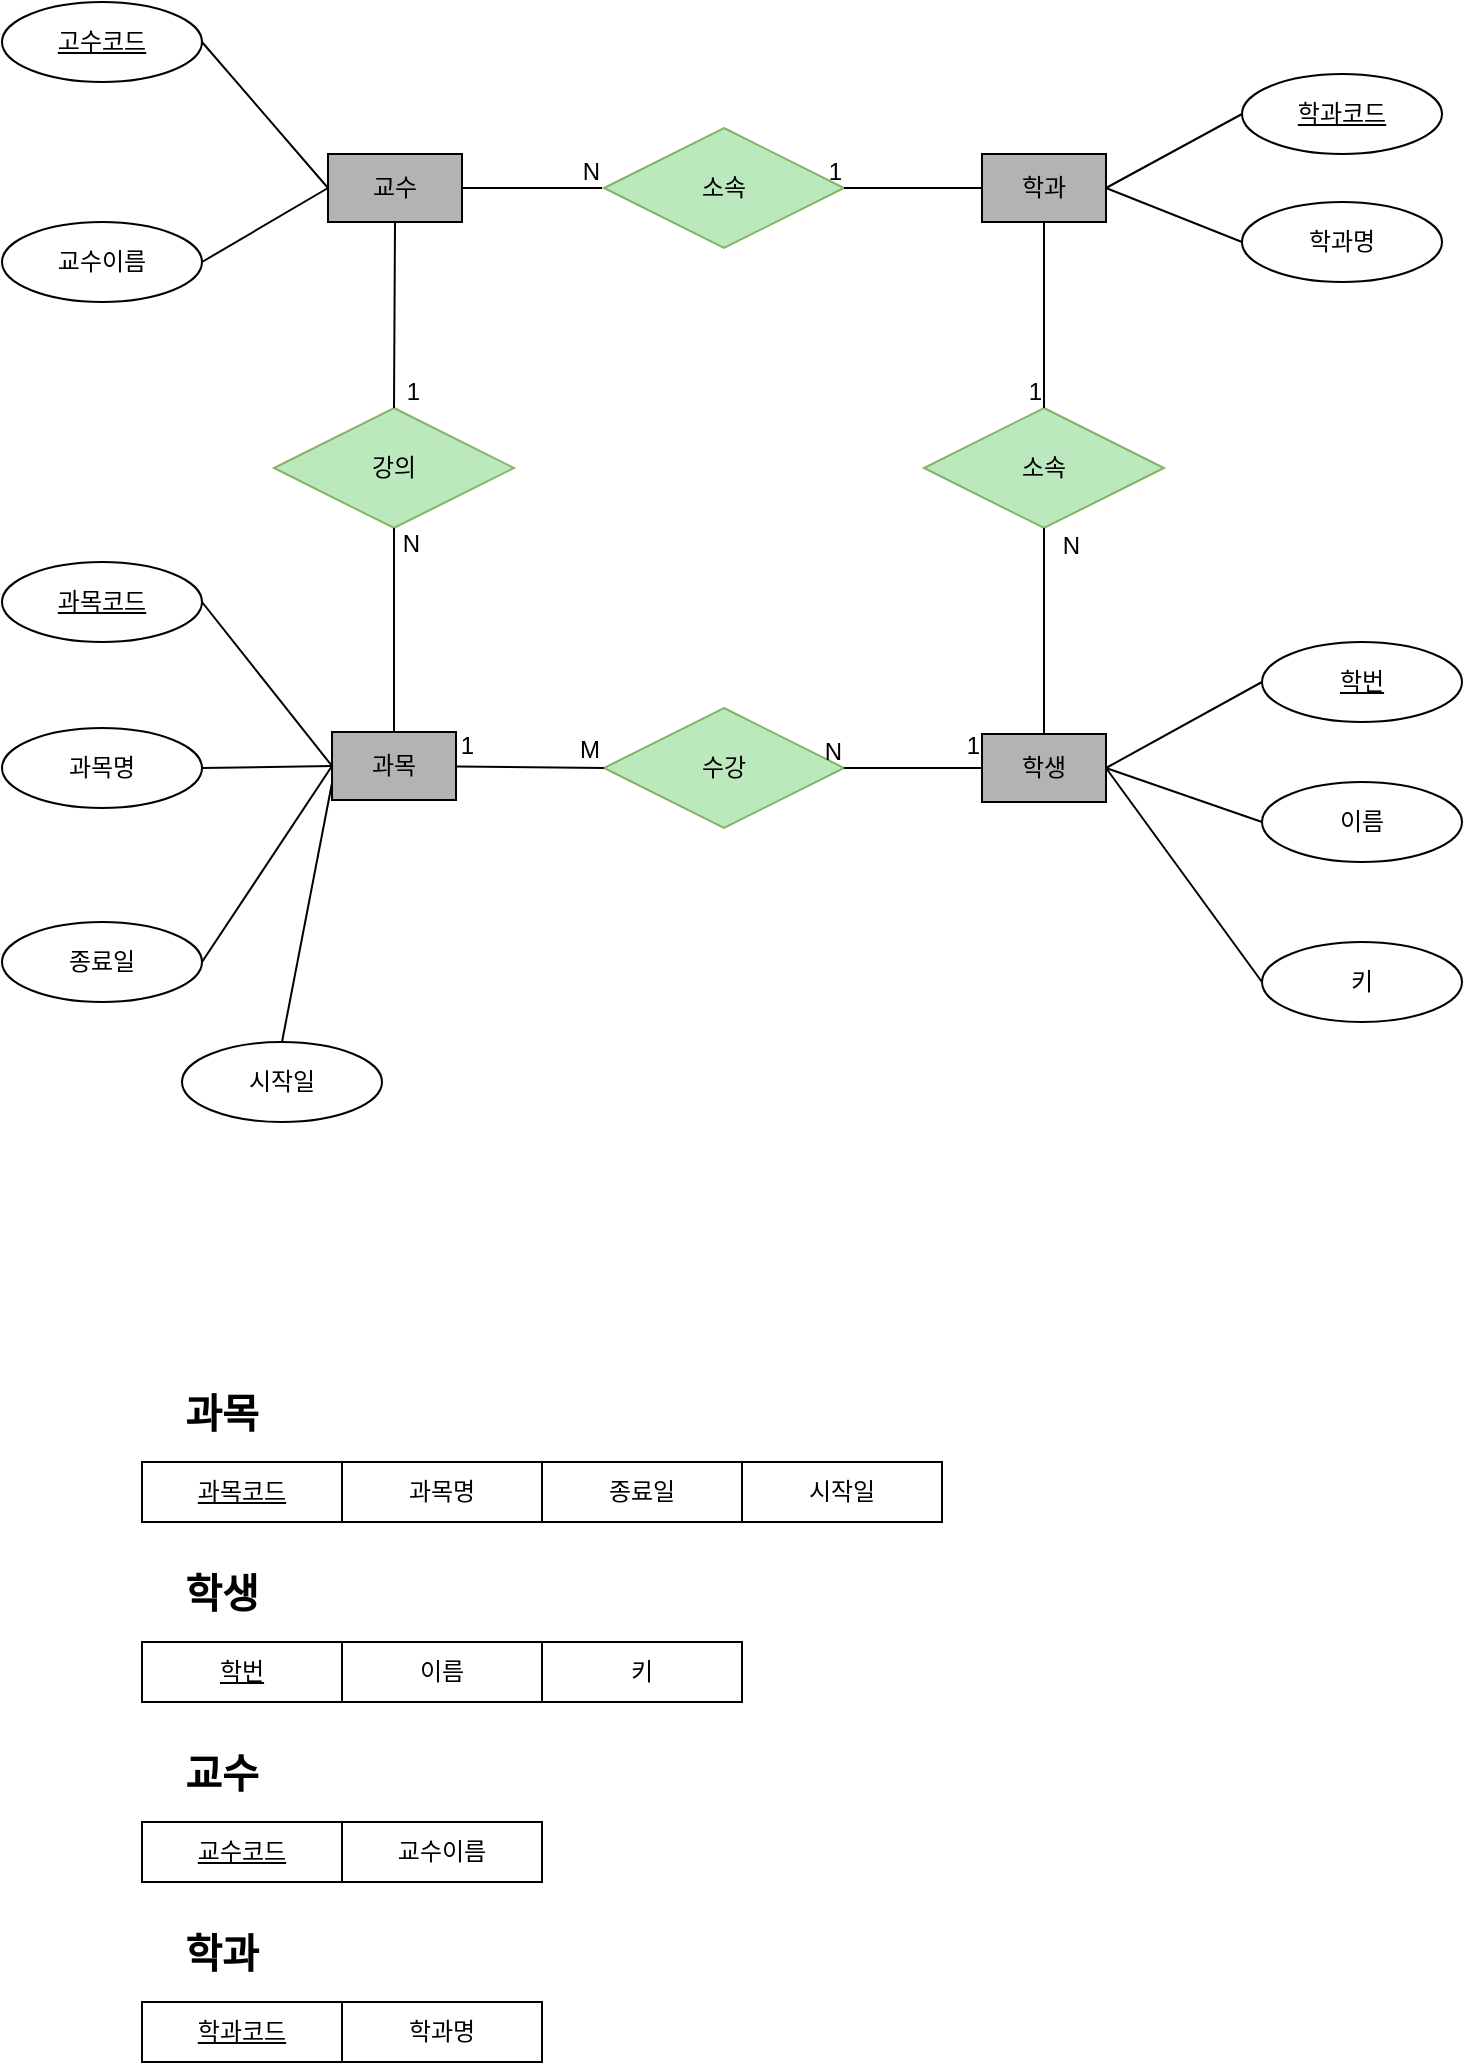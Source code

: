 <mxfile version="21.6.1" type="github">
  <diagram name="페이지-1" id="x8zYphnTg6vH7WmlH0NH">
    <mxGraphModel dx="690" dy="1077" grid="1" gridSize="10" guides="1" tooltips="1" connect="1" arrows="1" fold="1" page="1" pageScale="1" pageWidth="827" pageHeight="1169" math="0" shadow="0">
      <root>
        <mxCell id="0" />
        <mxCell id="1" parent="0" />
        <mxCell id="AXUqumqyjx2b5oFcDqsQ-6" value="학과" style="whiteSpace=wrap;html=1;align=center;fillColor=#B3B3B3;fillStyle=auto;" vertex="1" parent="1">
          <mxGeometry x="1080" y="936" width="62" height="34" as="geometry" />
        </mxCell>
        <mxCell id="AXUqumqyjx2b5oFcDqsQ-9" value="강의" style="shape=rhombus;perimeter=rhombusPerimeter;whiteSpace=wrap;html=1;align=center;fillColor=#BCE8BD;gradientColor=none;strokeColor=#82b366;" vertex="1" parent="1">
          <mxGeometry x="726" y="1063" width="120" height="60" as="geometry" />
        </mxCell>
        <mxCell id="AXUqumqyjx2b5oFcDqsQ-10" value="소속" style="shape=rhombus;perimeter=rhombusPerimeter;whiteSpace=wrap;html=1;align=center;fillColor=#BCE8BD;gradientColor=none;strokeColor=#82b366;" vertex="1" parent="1">
          <mxGeometry x="1051" y="1063" width="120" height="60" as="geometry" />
        </mxCell>
        <mxCell id="AXUqumqyjx2b5oFcDqsQ-11" value="수강" style="shape=rhombus;perimeter=rhombusPerimeter;whiteSpace=wrap;html=1;align=center;fillColor=#BCE8BD;gradientColor=none;strokeColor=#82b366;" vertex="1" parent="1">
          <mxGeometry x="891" y="1213" width="120" height="60" as="geometry" />
        </mxCell>
        <mxCell id="AXUqumqyjx2b5oFcDqsQ-12" value="소속" style="shape=rhombus;perimeter=rhombusPerimeter;whiteSpace=wrap;html=1;align=center;fillColor=#BCE8BD;gradientColor=none;strokeColor=#82b366;" vertex="1" parent="1">
          <mxGeometry x="891" y="923" width="120" height="60" as="geometry" />
        </mxCell>
        <mxCell id="AXUqumqyjx2b5oFcDqsQ-15" value="학생" style="whiteSpace=wrap;html=1;align=center;fillColor=#B3B3B3;fillStyle=auto;" vertex="1" parent="1">
          <mxGeometry x="1080" y="1226" width="62" height="34" as="geometry" />
        </mxCell>
        <mxCell id="AXUqumqyjx2b5oFcDqsQ-17" value="&lt;u&gt;고수코드&lt;/u&gt;" style="ellipse;whiteSpace=wrap;html=1;align=center;" vertex="1" parent="1">
          <mxGeometry x="590" y="860" width="100" height="40" as="geometry" />
        </mxCell>
        <mxCell id="AXUqumqyjx2b5oFcDqsQ-19" value="교수이름" style="ellipse;whiteSpace=wrap;html=1;align=center;" vertex="1" parent="1">
          <mxGeometry x="590" y="970" width="100" height="40" as="geometry" />
        </mxCell>
        <mxCell id="AXUqumqyjx2b5oFcDqsQ-20" value="&lt;u&gt;과목코드&lt;/u&gt;" style="ellipse;whiteSpace=wrap;html=1;align=center;" vertex="1" parent="1">
          <mxGeometry x="590" y="1140" width="100" height="40" as="geometry" />
        </mxCell>
        <mxCell id="AXUqumqyjx2b5oFcDqsQ-21" value="과목명" style="ellipse;whiteSpace=wrap;html=1;align=center;" vertex="1" parent="1">
          <mxGeometry x="590" y="1223" width="100" height="40" as="geometry" />
        </mxCell>
        <mxCell id="AXUqumqyjx2b5oFcDqsQ-23" value="종료일" style="ellipse;whiteSpace=wrap;html=1;align=center;" vertex="1" parent="1">
          <mxGeometry x="590" y="1320" width="100" height="40" as="geometry" />
        </mxCell>
        <mxCell id="AXUqumqyjx2b5oFcDqsQ-24" value="시작일" style="ellipse;whiteSpace=wrap;html=1;align=center;" vertex="1" parent="1">
          <mxGeometry x="680" y="1380" width="100" height="40" as="geometry" />
        </mxCell>
        <mxCell id="AXUqumqyjx2b5oFcDqsQ-25" value="키" style="ellipse;whiteSpace=wrap;html=1;align=center;" vertex="1" parent="1">
          <mxGeometry x="1220" y="1330" width="100" height="40" as="geometry" />
        </mxCell>
        <mxCell id="AXUqumqyjx2b5oFcDqsQ-26" value="이름" style="ellipse;whiteSpace=wrap;html=1;align=center;" vertex="1" parent="1">
          <mxGeometry x="1220" y="1250" width="100" height="40" as="geometry" />
        </mxCell>
        <mxCell id="AXUqumqyjx2b5oFcDqsQ-27" value="&lt;u&gt;학번&lt;/u&gt;" style="ellipse;whiteSpace=wrap;html=1;align=center;" vertex="1" parent="1">
          <mxGeometry x="1220" y="1180" width="100" height="40" as="geometry" />
        </mxCell>
        <mxCell id="AXUqumqyjx2b5oFcDqsQ-28" value="&lt;u&gt;학과코드&lt;/u&gt;" style="ellipse;whiteSpace=wrap;html=1;align=center;" vertex="1" parent="1">
          <mxGeometry x="1210" y="896" width="100" height="40" as="geometry" />
        </mxCell>
        <mxCell id="AXUqumqyjx2b5oFcDqsQ-29" value="학과명" style="ellipse;whiteSpace=wrap;html=1;align=center;" vertex="1" parent="1">
          <mxGeometry x="1210" y="960" width="100" height="40" as="geometry" />
        </mxCell>
        <mxCell id="AXUqumqyjx2b5oFcDqsQ-30" value="" style="endArrow=none;html=1;rounded=0;exitX=0;exitY=0.5;exitDx=0;exitDy=0;entryX=1;entryY=0.5;entryDx=0;entryDy=0;" edge="1" parent="1" source="AXUqumqyjx2b5oFcDqsQ-6" target="AXUqumqyjx2b5oFcDqsQ-12">
          <mxGeometry relative="1" as="geometry">
            <mxPoint x="1061" y="1020.0" as="sourcePoint" />
            <mxPoint x="1000" y="990" as="targetPoint" />
          </mxGeometry>
        </mxCell>
        <mxCell id="AXUqumqyjx2b5oFcDqsQ-31" value="1" style="resizable=0;html=1;whiteSpace=wrap;align=right;verticalAlign=bottom;" connectable="0" vertex="1" parent="AXUqumqyjx2b5oFcDqsQ-30">
          <mxGeometry x="1" relative="1" as="geometry" />
        </mxCell>
        <mxCell id="AXUqumqyjx2b5oFcDqsQ-32" value="" style="endArrow=none;html=1;rounded=0;exitX=0.5;exitY=1;exitDx=0;exitDy=0;entryX=0.5;entryY=0;entryDx=0;entryDy=0;" edge="1" parent="1" source="AXUqumqyjx2b5oFcDqsQ-47" target="AXUqumqyjx2b5oFcDqsQ-9">
          <mxGeometry relative="1" as="geometry">
            <mxPoint x="787" y="970.0" as="sourcePoint" />
            <mxPoint x="810" y="1060" as="targetPoint" />
          </mxGeometry>
        </mxCell>
        <mxCell id="AXUqumqyjx2b5oFcDqsQ-33" value="N" style="resizable=0;html=1;whiteSpace=wrap;align=right;verticalAlign=bottom;" connectable="0" vertex="1" parent="AXUqumqyjx2b5oFcDqsQ-32">
          <mxGeometry x="1" relative="1" as="geometry">
            <mxPoint x="14" y="77" as="offset" />
          </mxGeometry>
        </mxCell>
        <mxCell id="AXUqumqyjx2b5oFcDqsQ-34" value="" style="endArrow=none;html=1;rounded=0;exitX=1;exitY=0.5;exitDx=0;exitDy=0;" edge="1" parent="1" source="AXUqumqyjx2b5oFcDqsQ-47">
          <mxGeometry relative="1" as="geometry">
            <mxPoint x="830" y="953.0" as="sourcePoint" />
            <mxPoint x="890" y="953" as="targetPoint" />
          </mxGeometry>
        </mxCell>
        <mxCell id="AXUqumqyjx2b5oFcDqsQ-35" value="N" style="resizable=0;html=1;whiteSpace=wrap;align=right;verticalAlign=bottom;" connectable="0" vertex="1" parent="AXUqumqyjx2b5oFcDqsQ-34">
          <mxGeometry x="1" relative="1" as="geometry" />
        </mxCell>
        <mxCell id="AXUqumqyjx2b5oFcDqsQ-36" value="" style="endArrow=none;html=1;rounded=0;exitX=0;exitY=0.5;exitDx=0;exitDy=0;entryX=1;entryY=0.5;entryDx=0;entryDy=0;" edge="1" parent="1" source="AXUqumqyjx2b5oFcDqsQ-15" target="AXUqumqyjx2b5oFcDqsQ-11">
          <mxGeometry relative="1" as="geometry">
            <mxPoint x="837" y="1210" as="sourcePoint" />
            <mxPoint x="890" y="1210" as="targetPoint" />
          </mxGeometry>
        </mxCell>
        <mxCell id="AXUqumqyjx2b5oFcDqsQ-37" value="N" style="resizable=0;html=1;whiteSpace=wrap;align=right;verticalAlign=bottom;" connectable="0" vertex="1" parent="AXUqumqyjx2b5oFcDqsQ-36">
          <mxGeometry x="1" relative="1" as="geometry" />
        </mxCell>
        <mxCell id="AXUqumqyjx2b5oFcDqsQ-38" value="" style="endArrow=none;html=1;rounded=0;entryX=0;entryY=0.5;entryDx=0;entryDy=0;" edge="1" parent="1" source="AXUqumqyjx2b5oFcDqsQ-50" target="AXUqumqyjx2b5oFcDqsQ-11">
          <mxGeometry relative="1" as="geometry">
            <mxPoint x="820" y="1243" as="sourcePoint" />
            <mxPoint x="1040" y="1080" as="targetPoint" />
          </mxGeometry>
        </mxCell>
        <mxCell id="AXUqumqyjx2b5oFcDqsQ-39" value="M" style="resizable=0;html=1;whiteSpace=wrap;align=right;verticalAlign=bottom;" connectable="0" vertex="1" parent="AXUqumqyjx2b5oFcDqsQ-38">
          <mxGeometry x="1" relative="1" as="geometry" />
        </mxCell>
        <mxCell id="AXUqumqyjx2b5oFcDqsQ-40" value="" style="endArrow=none;html=1;rounded=0;exitX=0.5;exitY=0;exitDx=0;exitDy=0;entryX=0.5;entryY=1;entryDx=0;entryDy=0;" edge="1" parent="1" source="AXUqumqyjx2b5oFcDqsQ-15" target="AXUqumqyjx2b5oFcDqsQ-10">
          <mxGeometry relative="1" as="geometry">
            <mxPoint x="1061" y="1170" as="sourcePoint" />
            <mxPoint x="1011" y="1170" as="targetPoint" />
          </mxGeometry>
        </mxCell>
        <mxCell id="AXUqumqyjx2b5oFcDqsQ-41" value="N" style="resizable=0;html=1;whiteSpace=wrap;align=right;verticalAlign=bottom;" connectable="0" vertex="1" parent="AXUqumqyjx2b5oFcDqsQ-40">
          <mxGeometry x="1" relative="1" as="geometry">
            <mxPoint x="19" y="17" as="offset" />
          </mxGeometry>
        </mxCell>
        <mxCell id="AXUqumqyjx2b5oFcDqsQ-42" value="" style="endArrow=none;html=1;rounded=0;exitX=0.5;exitY=0;exitDx=0;exitDy=0;entryX=0.5;entryY=1;entryDx=0;entryDy=0;" edge="1" parent="1" source="AXUqumqyjx2b5oFcDqsQ-50" target="AXUqumqyjx2b5oFcDqsQ-9">
          <mxGeometry relative="1" as="geometry">
            <mxPoint x="786" y="1226" as="sourcePoint" />
            <mxPoint x="850" y="1060" as="targetPoint" />
          </mxGeometry>
        </mxCell>
        <mxCell id="AXUqumqyjx2b5oFcDqsQ-43" value="1" style="resizable=0;html=1;whiteSpace=wrap;align=right;verticalAlign=bottom;" connectable="0" vertex="1" parent="AXUqumqyjx2b5oFcDqsQ-42">
          <mxGeometry x="1" relative="1" as="geometry">
            <mxPoint x="14" y="-60" as="offset" />
          </mxGeometry>
        </mxCell>
        <mxCell id="AXUqumqyjx2b5oFcDqsQ-138" value="1" style="resizable=0;html=1;whiteSpace=wrap;align=right;verticalAlign=bottom;" connectable="0" vertex="1" parent="AXUqumqyjx2b5oFcDqsQ-42">
          <mxGeometry x="1" relative="1" as="geometry">
            <mxPoint x="41" y="117" as="offset" />
          </mxGeometry>
        </mxCell>
        <mxCell id="AXUqumqyjx2b5oFcDqsQ-139" value="1" style="resizable=0;html=1;whiteSpace=wrap;align=right;verticalAlign=bottom;" connectable="0" vertex="1" parent="AXUqumqyjx2b5oFcDqsQ-42">
          <mxGeometry x="1" relative="1" as="geometry">
            <mxPoint x="294" y="117" as="offset" />
          </mxGeometry>
        </mxCell>
        <mxCell id="AXUqumqyjx2b5oFcDqsQ-44" value="" style="endArrow=none;html=1;rounded=0;exitX=0.5;exitY=1;exitDx=0;exitDy=0;entryX=0.5;entryY=0;entryDx=0;entryDy=0;" edge="1" parent="1" source="AXUqumqyjx2b5oFcDqsQ-6" target="AXUqumqyjx2b5oFcDqsQ-10">
          <mxGeometry relative="1" as="geometry">
            <mxPoint x="1061" y="1030" as="sourcePoint" />
            <mxPoint x="1011" y="1030" as="targetPoint" />
          </mxGeometry>
        </mxCell>
        <mxCell id="AXUqumqyjx2b5oFcDqsQ-45" value="1" style="resizable=0;html=1;whiteSpace=wrap;align=right;verticalAlign=bottom;" connectable="0" vertex="1" parent="AXUqumqyjx2b5oFcDqsQ-44">
          <mxGeometry x="1" relative="1" as="geometry" />
        </mxCell>
        <mxCell id="AXUqumqyjx2b5oFcDqsQ-47" value="교수" style="whiteSpace=wrap;html=1;align=center;fillColor=#B3B3B3;fillStyle=auto;" vertex="1" parent="1">
          <mxGeometry x="753" y="936" width="67" height="34" as="geometry" />
        </mxCell>
        <mxCell id="AXUqumqyjx2b5oFcDqsQ-50" value="과목" style="whiteSpace=wrap;html=1;align=center;fillColor=#B3B3B3;fillStyle=auto;" vertex="1" parent="1">
          <mxGeometry x="755" y="1225" width="62" height="34" as="geometry" />
        </mxCell>
        <mxCell id="AXUqumqyjx2b5oFcDqsQ-52" value="" style="endArrow=none;html=1;rounded=0;exitX=1;exitY=0.5;exitDx=0;exitDy=0;entryX=0;entryY=0.5;entryDx=0;entryDy=0;" edge="1" parent="1" source="AXUqumqyjx2b5oFcDqsQ-17" target="AXUqumqyjx2b5oFcDqsQ-47">
          <mxGeometry relative="1" as="geometry">
            <mxPoint x="740" y="880" as="sourcePoint" />
            <mxPoint x="900" y="880" as="targetPoint" />
          </mxGeometry>
        </mxCell>
        <mxCell id="AXUqumqyjx2b5oFcDqsQ-53" value="" style="endArrow=none;html=1;rounded=0;exitX=1;exitY=0.5;exitDx=0;exitDy=0;entryX=0;entryY=0.5;entryDx=0;entryDy=0;" edge="1" parent="1" source="AXUqumqyjx2b5oFcDqsQ-19" target="AXUqumqyjx2b5oFcDqsQ-47">
          <mxGeometry relative="1" as="geometry">
            <mxPoint x="717" y="990" as="sourcePoint" />
            <mxPoint x="780" y="1063" as="targetPoint" />
          </mxGeometry>
        </mxCell>
        <mxCell id="AXUqumqyjx2b5oFcDqsQ-54" value="" style="endArrow=none;html=1;rounded=0;exitX=1;exitY=0.5;exitDx=0;exitDy=0;entryX=0;entryY=0.5;entryDx=0;entryDy=0;" edge="1" parent="1" source="AXUqumqyjx2b5oFcDqsQ-20" target="AXUqumqyjx2b5oFcDqsQ-50">
          <mxGeometry relative="1" as="geometry">
            <mxPoint x="698.5" y="1123.5" as="sourcePoint" />
            <mxPoint x="761.5" y="1196.5" as="targetPoint" />
          </mxGeometry>
        </mxCell>
        <mxCell id="AXUqumqyjx2b5oFcDqsQ-55" value="" style="endArrow=none;html=1;rounded=0;exitX=1;exitY=0.5;exitDx=0;exitDy=0;entryX=0;entryY=0.5;entryDx=0;entryDy=0;" edge="1" parent="1" source="AXUqumqyjx2b5oFcDqsQ-21" target="AXUqumqyjx2b5oFcDqsQ-50">
          <mxGeometry relative="1" as="geometry">
            <mxPoint x="698.5" y="1230" as="sourcePoint" />
            <mxPoint x="761.5" y="1303" as="targetPoint" />
          </mxGeometry>
        </mxCell>
        <mxCell id="AXUqumqyjx2b5oFcDqsQ-56" value="" style="endArrow=none;html=1;rounded=0;exitX=0;exitY=0.75;exitDx=0;exitDy=0;entryX=0.5;entryY=0;entryDx=0;entryDy=0;" edge="1" parent="1" source="AXUqumqyjx2b5oFcDqsQ-50" target="AXUqumqyjx2b5oFcDqsQ-24">
          <mxGeometry relative="1" as="geometry">
            <mxPoint x="790" y="1270" as="sourcePoint" />
            <mxPoint x="853" y="1343" as="targetPoint" />
          </mxGeometry>
        </mxCell>
        <mxCell id="AXUqumqyjx2b5oFcDqsQ-57" value="" style="endArrow=none;html=1;rounded=0;exitX=0;exitY=0.5;exitDx=0;exitDy=0;entryX=1;entryY=0.5;entryDx=0;entryDy=0;" edge="1" parent="1" source="AXUqumqyjx2b5oFcDqsQ-50" target="AXUqumqyjx2b5oFcDqsQ-23">
          <mxGeometry relative="1" as="geometry">
            <mxPoint x="680" y="1270" as="sourcePoint" />
            <mxPoint x="743" y="1343" as="targetPoint" />
          </mxGeometry>
        </mxCell>
        <mxCell id="AXUqumqyjx2b5oFcDqsQ-58" value="" style="endArrow=none;html=1;rounded=0;exitX=1;exitY=0.5;exitDx=0;exitDy=0;entryX=0;entryY=0.5;entryDx=0;entryDy=0;" edge="1" parent="1" source="AXUqumqyjx2b5oFcDqsQ-15" target="AXUqumqyjx2b5oFcDqsQ-25">
          <mxGeometry relative="1" as="geometry">
            <mxPoint x="1155" y="1291" as="sourcePoint" />
            <mxPoint x="1130" y="1420" as="targetPoint" />
          </mxGeometry>
        </mxCell>
        <mxCell id="AXUqumqyjx2b5oFcDqsQ-59" value="" style="endArrow=none;html=1;rounded=0;exitX=1;exitY=0.5;exitDx=0;exitDy=0;entryX=0;entryY=0.5;entryDx=0;entryDy=0;" edge="1" parent="1" source="AXUqumqyjx2b5oFcDqsQ-15" target="AXUqumqyjx2b5oFcDqsQ-26">
          <mxGeometry relative="1" as="geometry">
            <mxPoint x="1171" y="1273" as="sourcePoint" />
            <mxPoint x="1146" y="1402" as="targetPoint" />
          </mxGeometry>
        </mxCell>
        <mxCell id="AXUqumqyjx2b5oFcDqsQ-60" value="" style="endArrow=none;html=1;rounded=0;exitX=0;exitY=0.5;exitDx=0;exitDy=0;entryX=1;entryY=0.5;entryDx=0;entryDy=0;" edge="1" parent="1" source="AXUqumqyjx2b5oFcDqsQ-27" target="AXUqumqyjx2b5oFcDqsQ-15">
          <mxGeometry relative="1" as="geometry">
            <mxPoint x="1171" y="1070" as="sourcePoint" />
            <mxPoint x="1146" y="1199" as="targetPoint" />
          </mxGeometry>
        </mxCell>
        <mxCell id="AXUqumqyjx2b5oFcDqsQ-61" value="" style="endArrow=none;html=1;rounded=0;exitX=1;exitY=0.5;exitDx=0;exitDy=0;entryX=0;entryY=0.5;entryDx=0;entryDy=0;" edge="1" parent="1" source="AXUqumqyjx2b5oFcDqsQ-6" target="AXUqumqyjx2b5oFcDqsQ-29">
          <mxGeometry relative="1" as="geometry">
            <mxPoint x="1171" y="930" as="sourcePoint" />
            <mxPoint x="1146" y="1059" as="targetPoint" />
          </mxGeometry>
        </mxCell>
        <mxCell id="AXUqumqyjx2b5oFcDqsQ-62" value="" style="endArrow=none;html=1;rounded=0;exitX=0;exitY=0.5;exitDx=0;exitDy=0;entryX=1;entryY=0.5;entryDx=0;entryDy=0;" edge="1" parent="1" source="AXUqumqyjx2b5oFcDqsQ-28" target="AXUqumqyjx2b5oFcDqsQ-6">
          <mxGeometry relative="1" as="geometry">
            <mxPoint x="1171" y="820" as="sourcePoint" />
            <mxPoint x="1146" y="949" as="targetPoint" />
          </mxGeometry>
        </mxCell>
        <mxCell id="AXUqumqyjx2b5oFcDqsQ-107" value="" style="group" vertex="1" connectable="0" parent="1">
          <mxGeometry x="660" y="1590" width="400" height="30" as="geometry" />
        </mxCell>
        <mxCell id="AXUqumqyjx2b5oFcDqsQ-103" value="&lt;u&gt;과목코드&lt;/u&gt;" style="rounded=0;whiteSpace=wrap;html=1;" vertex="1" parent="AXUqumqyjx2b5oFcDqsQ-107">
          <mxGeometry width="100" height="30" as="geometry" />
        </mxCell>
        <mxCell id="AXUqumqyjx2b5oFcDqsQ-104" value="과목명" style="rounded=0;whiteSpace=wrap;html=1;" vertex="1" parent="AXUqumqyjx2b5oFcDqsQ-107">
          <mxGeometry x="100" width="100" height="30" as="geometry" />
        </mxCell>
        <mxCell id="AXUqumqyjx2b5oFcDqsQ-105" value="종료일" style="rounded=0;whiteSpace=wrap;html=1;" vertex="1" parent="AXUqumqyjx2b5oFcDqsQ-107">
          <mxGeometry x="200" width="100" height="30" as="geometry" />
        </mxCell>
        <mxCell id="AXUqumqyjx2b5oFcDqsQ-106" value="시작일" style="rounded=0;whiteSpace=wrap;html=1;" vertex="1" parent="AXUqumqyjx2b5oFcDqsQ-107">
          <mxGeometry x="300" width="100" height="30" as="geometry" />
        </mxCell>
        <mxCell id="AXUqumqyjx2b5oFcDqsQ-118" value="" style="group" vertex="1" connectable="0" parent="1">
          <mxGeometry x="660" y="1860" width="400" height="30" as="geometry" />
        </mxCell>
        <mxCell id="AXUqumqyjx2b5oFcDqsQ-119" value="&lt;u&gt;학과코드&lt;/u&gt;" style="rounded=0;whiteSpace=wrap;html=1;" vertex="1" parent="AXUqumqyjx2b5oFcDqsQ-118">
          <mxGeometry width="100" height="30" as="geometry" />
        </mxCell>
        <mxCell id="AXUqumqyjx2b5oFcDqsQ-120" value="학과명" style="rounded=0;whiteSpace=wrap;html=1;" vertex="1" parent="AXUqumqyjx2b5oFcDqsQ-118">
          <mxGeometry x="100" width="100" height="30" as="geometry" />
        </mxCell>
        <mxCell id="AXUqumqyjx2b5oFcDqsQ-124" value="" style="group" vertex="1" connectable="0" parent="1">
          <mxGeometry x="660" y="1680" width="400" height="30" as="geometry" />
        </mxCell>
        <mxCell id="AXUqumqyjx2b5oFcDqsQ-125" value="&lt;u&gt;학번&lt;/u&gt;" style="rounded=0;whiteSpace=wrap;html=1;" vertex="1" parent="AXUqumqyjx2b5oFcDqsQ-124">
          <mxGeometry width="100" height="30" as="geometry" />
        </mxCell>
        <mxCell id="AXUqumqyjx2b5oFcDqsQ-126" value="이름" style="rounded=0;whiteSpace=wrap;html=1;" vertex="1" parent="AXUqumqyjx2b5oFcDqsQ-124">
          <mxGeometry x="100" width="100" height="30" as="geometry" />
        </mxCell>
        <mxCell id="AXUqumqyjx2b5oFcDqsQ-127" value="키" style="rounded=0;whiteSpace=wrap;html=1;" vertex="1" parent="AXUqumqyjx2b5oFcDqsQ-124">
          <mxGeometry x="200" width="100" height="30" as="geometry" />
        </mxCell>
        <mxCell id="AXUqumqyjx2b5oFcDqsQ-129" value="&lt;u&gt;교수코드&lt;/u&gt;" style="rounded=0;whiteSpace=wrap;html=1;" vertex="1" parent="1">
          <mxGeometry x="660" y="1770" width="100" height="30" as="geometry" />
        </mxCell>
        <mxCell id="AXUqumqyjx2b5oFcDqsQ-130" value="교수이름" style="rounded=0;whiteSpace=wrap;html=1;" vertex="1" parent="1">
          <mxGeometry x="760" y="1770" width="100" height="30" as="geometry" />
        </mxCell>
        <mxCell id="AXUqumqyjx2b5oFcDqsQ-131" value="&lt;b&gt;&lt;font style=&quot;font-size: 20px;&quot;&gt;과목&lt;/font&gt;&lt;/b&gt;" style="text;html=1;strokeColor=none;fillColor=none;align=center;verticalAlign=middle;whiteSpace=wrap;rounded=0;" vertex="1" parent="1">
          <mxGeometry x="670" y="1550" width="60" height="30" as="geometry" />
        </mxCell>
        <mxCell id="AXUqumqyjx2b5oFcDqsQ-135" value="&lt;b&gt;&lt;font style=&quot;font-size: 20px;&quot;&gt;학생&lt;/font&gt;&lt;/b&gt;" style="text;html=1;strokeColor=none;fillColor=none;align=center;verticalAlign=middle;whiteSpace=wrap;rounded=0;" vertex="1" parent="1">
          <mxGeometry x="670" y="1640" width="60" height="30" as="geometry" />
        </mxCell>
        <mxCell id="AXUqumqyjx2b5oFcDqsQ-136" value="&lt;b&gt;&lt;font style=&quot;font-size: 20px;&quot;&gt;교수&lt;/font&gt;&lt;/b&gt;" style="text;html=1;strokeColor=none;fillColor=none;align=center;verticalAlign=middle;whiteSpace=wrap;rounded=0;" vertex="1" parent="1">
          <mxGeometry x="670" y="1730" width="60" height="30" as="geometry" />
        </mxCell>
        <mxCell id="AXUqumqyjx2b5oFcDqsQ-137" value="&lt;b&gt;&lt;font style=&quot;font-size: 20px;&quot;&gt;학과&lt;/font&gt;&lt;/b&gt;" style="text;html=1;strokeColor=none;fillColor=none;align=center;verticalAlign=middle;whiteSpace=wrap;rounded=0;" vertex="1" parent="1">
          <mxGeometry x="670" y="1820" width="60" height="30" as="geometry" />
        </mxCell>
      </root>
    </mxGraphModel>
  </diagram>
</mxfile>
